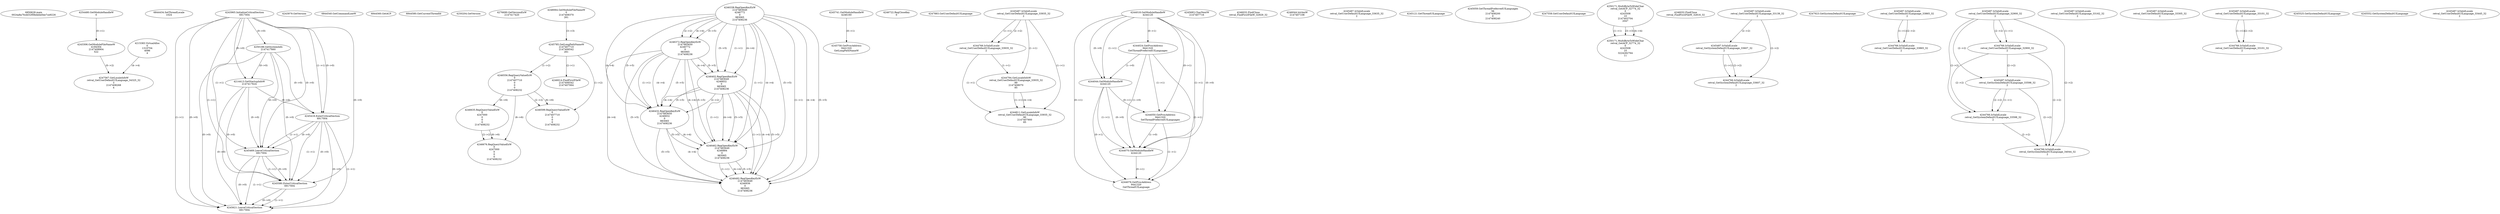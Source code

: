 // Global SCDG with merge call
digraph {
	0 [label="6850628.main
0024a8a7fcdd32f0fedebe0ee7ce9226"]
	1 [label="4254480.GetModuleHandleW
0"]
	2 [label="6844434.SetThreadLocale
1024"]
	3 [label="4243965.InitializeCriticalSection
6917004"]
	4 [label="4243979.GetVersion
"]
	5 [label="4250188.GetSystemInfo
2147417660"]
	3 -> 5 [label="(0-->0)"]
	6 [label="6844540.GetCommandLineW
"]
	7 [label="4214413.GetStartupInfoW
2147417624"]
	3 -> 7 [label="(0-->0)"]
	5 -> 7 [label="(0-->0)"]
	8 [label="6844560.GetACP
"]
	9 [label="6844580.GetCurrentThreadId
"]
	10 [label="4250204.GetVersion
"]
	11 [label="4276690.GetVersionExW
2147417420"]
	12 [label="4243306.GetModuleFileNameW
4194304
2147408904
522"]
	1 -> 12 [label="(0-->1)"]
	13 [label="4248064.GetModuleFileNameW
0
2147408370
261"]
	14 [label="4215383.VirtualAlloc
0
1310704
4096
4"]
	15 [label="4246338.RegOpenKeyExW
2147483649
4246772
0
983065
2147408236"]
	16 [label="4246372.RegOpenKeyExW
2147483650
4246772
0
983065
2147408236"]
	15 -> 16 [label="(2-->2)"]
	15 -> 16 [label="(4-->4)"]
	15 -> 16 [label="(5-->5)"]
	17 [label="4246402.RegOpenKeyExW
2147483649
4246832
0
983065
2147408236"]
	15 -> 17 [label="(1-->1)"]
	15 -> 17 [label="(4-->4)"]
	16 -> 17 [label="(4-->4)"]
	15 -> 17 [label="(5-->5)"]
	16 -> 17 [label="(5-->5)"]
	18 [label="4245741.GetModuleHandleW
4246160"]
	19 [label="4245758.GetProcAddress
9441320
GetLongPathNameW"]
	18 -> 19 [label="(0-->1)"]
	20 [label="4245785.GetLongPathNameW
2147407710
2147406542
261"]
	13 -> 20 [label="(3-->3)"]
	21 [label="4246556.RegQueryValueExW
0
2147407710
0
0
0
2147408232"]
	20 -> 21 [label="(1-->2)"]
	22 [label="4246635.RegQueryValueExW
0
4247000
0
0
0
2147408232"]
	21 -> 22 [label="(6-->6)"]
	23 [label="4246676.RegQueryValueExW
0
4247000
0
0
0
2147408232"]
	22 -> 23 [label="(2-->2)"]
	21 -> 23 [label="(6-->6)"]
	22 -> 23 [label="(6-->6)"]
	24 [label="4246722.RegCloseKey
0"]
	25 [label="4247883.GetUserDefaultUILanguage
"]
	26 [label="4245418.EnterCriticalSection
6917004"]
	3 -> 26 [label="(1-->1)"]
	3 -> 26 [label="(0-->0)"]
	5 -> 26 [label="(0-->0)"]
	7 -> 26 [label="(0-->0)"]
	27 [label="4245469.LeaveCriticalSection
6917004"]
	3 -> 27 [label="(1-->1)"]
	26 -> 27 [label="(1-->1)"]
	3 -> 27 [label="(0-->0)"]
	5 -> 27 [label="(0-->0)"]
	7 -> 27 [label="(0-->0)"]
	26 -> 27 [label="(0-->0)"]
	28 [label="4245487.IsValidLocale
retval_GetUserDefaultUILanguage_33935_32
2"]
	29 [label="4244018.GetModuleHandleW
4244120"]
	30 [label="4244024.GetProcAddress
9441320
GetThreadPreferredUILanguages"]
	29 -> 30 [label="(0-->1)"]
	31 [label="4244044.GetModuleHandleW
4244120"]
	29 -> 31 [label="(1-->1)"]
	29 -> 31 [label="(0-->0)"]
	30 -> 31 [label="(1-->0)"]
	32 [label="4244050.GetProcAddress
9441320
SetThreadPreferredUILanguages"]
	29 -> 32 [label="(0-->1)"]
	30 -> 32 [label="(1-->1)"]
	31 -> 32 [label="(0-->1)"]
	33 [label="4244070.GetModuleHandleW
4244120"]
	29 -> 33 [label="(1-->1)"]
	31 -> 33 [label="(1-->1)"]
	29 -> 33 [label="(0-->0)"]
	30 -> 33 [label="(1-->0)"]
	31 -> 33 [label="(0-->0)"]
	32 -> 33 [label="(1-->0)"]
	34 [label="4244076.GetProcAddress
9441320
GetThreadUILanguage"]
	29 -> 34 [label="(0-->1)"]
	30 -> 34 [label="(1-->1)"]
	31 -> 34 [label="(0-->1)"]
	32 -> 34 [label="(1-->1)"]
	33 -> 34 [label="(0-->1)"]
	35 [label="4245683.CharNextW
2147407716"]
	36 [label="4246014.FindFirstFileW
2147406542
2147407064"]
	20 -> 36 [label="(2-->1)"]
	37 [label="4246032.FindClose
retval_FindFirstFileW_32929_32"]
	38 [label="4246044.lstrlenW
2147407108"]
	39 [label="4245487.IsValidLocale
retval_GetUserDefaultUILanguage_33635_32
2"]
	40 [label="4245121.GetThreadUILanguage
"]
	41 [label="4245059.GetThreadPreferredUILanguages
56
2147408200
0
2147408240"]
	42 [label="4245580.EnterCriticalSection
6917004"]
	3 -> 42 [label="(1-->1)"]
	26 -> 42 [label="(1-->1)"]
	27 -> 42 [label="(1-->1)"]
	3 -> 42 [label="(0-->0)"]
	5 -> 42 [label="(0-->0)"]
	7 -> 42 [label="(0-->0)"]
	26 -> 42 [label="(0-->0)"]
	27 -> 42 [label="(0-->0)"]
	43 [label="4245621.LeaveCriticalSection
6917004"]
	3 -> 43 [label="(1-->1)"]
	26 -> 43 [label="(1-->1)"]
	27 -> 43 [label="(1-->1)"]
	42 -> 43 [label="(1-->1)"]
	3 -> 43 [label="(0-->0)"]
	5 -> 43 [label="(0-->0)"]
	7 -> 43 [label="(0-->0)"]
	26 -> 43 [label="(0-->0)"]
	27 -> 43 [label="(0-->0)"]
	42 -> 43 [label="(0-->0)"]
	44 [label="4247558.GetUserDefaultUILanguage
"]
	45 [label="4247567.GetLocaleInfoW
retval_GetUserDefaultUILanguage_34325_32
3
2147408268
4"]
	12 -> 45 [label="(0-->2)"]
	14 -> 45 [label="(4-->4)"]
	46 [label="4250171.MultiByteToWideChar
retval_GetACP_32774_32
0
4243508
10
2147403704
2047"]
	47 [label="4250171.MultiByteToWideChar
retval_GetACP_32774_32
0
4243508
10
3224282764
11"]
	46 -> 47 [label="(1-->1)"]
	46 -> 47 [label="(3-->3)"]
	46 -> 47 [label="(4-->4)"]
	48 [label="4244766.IsValidLocale
retval_GetUserDefaultUILanguage_33935_32
2"]
	28 -> 48 [label="(1-->1)"]
	28 -> 48 [label="(2-->2)"]
	49 [label="4244794.GetLocaleInfoW
retval_GetUserDefaultUILanguage_33935_32
89
2147408070
85"]
	28 -> 49 [label="(1-->1)"]
	48 -> 49 [label="(1-->1)"]
	50 [label="4244811.GetLocaleInfoW
retval_GetUserDefaultUILanguage_33935_32
90
2147407900
85"]
	28 -> 50 [label="(1-->1)"]
	48 -> 50 [label="(1-->1)"]
	49 -> 50 [label="(1-->1)"]
	49 -> 50 [label="(4-->4)"]
	51 [label="4246032.FindClose
retval_FindFirstFileW_32816_32"]
	52 [label="4245487.IsValidLocale
retval_GetUserDefaultUILanguage_33139_32
2"]
	53 [label="4247923.GetSystemDefaultUILanguage
"]
	54 [label="4245487.IsValidLocale
retval_GetSystemDefaultUILanguage_33607_32
2"]
	52 -> 54 [label="(2-->2)"]
	55 [label="4245487.IsValidLocale
retval_GetUserDefaultUILanguage_33865_32
2"]
	56 [label="4244766.IsValidLocale
retval_GetUserDefaultUILanguage_33865_32
2"]
	55 -> 56 [label="(1-->1)"]
	55 -> 56 [label="(2-->2)"]
	57 [label="4246599.RegQueryValueExW
0
2147407710
0
0
0
2147408232"]
	20 -> 57 [label="(1-->2)"]
	21 -> 57 [label="(2-->2)"]
	21 -> 57 [label="(6-->6)"]
	58 [label="4245487.IsValidLocale
retval_GetUserDefaultUILanguage_32900_32
2"]
	59 [label="4245487.IsValidLocale
retval_GetUserDefaultUILanguage_33162_32
2"]
	60 [label="4245487.IsValidLocale
retval_GetUserDefaultUILanguage_33305_32
2"]
	61 [label="4245487.IsValidLocale
retval_GetUserDefaultUILanguage_33101_32
2"]
	62 [label="4244766.IsValidLocale
retval_GetUserDefaultUILanguage_33101_32
2"]
	61 -> 62 [label="(1-->1)"]
	61 -> 62 [label="(2-->2)"]
	63 [label="4245525.GetSystemDefaultUILanguage
"]
	64 [label="4245552.GetSystemDefaultUILanguage
"]
	65 [label="4244766.IsValidLocale
retval_GetUserDefaultUILanguage_32900_32
2"]
	58 -> 65 [label="(1-->1)"]
	58 -> 65 [label="(2-->2)"]
	66 [label="4246432.RegOpenKeyExW
2147483650
4246832
0
983065
2147408236"]
	16 -> 66 [label="(1-->1)"]
	17 -> 66 [label="(2-->2)"]
	15 -> 66 [label="(4-->4)"]
	16 -> 66 [label="(4-->4)"]
	17 -> 66 [label="(4-->4)"]
	15 -> 66 [label="(5-->5)"]
	16 -> 66 [label="(5-->5)"]
	17 -> 66 [label="(5-->5)"]
	67 [label="4246462.RegOpenKeyExW
2147483649
4246884
0
983065
2147408236"]
	15 -> 67 [label="(1-->1)"]
	17 -> 67 [label="(1-->1)"]
	15 -> 67 [label="(4-->4)"]
	16 -> 67 [label="(4-->4)"]
	17 -> 67 [label="(4-->4)"]
	66 -> 67 [label="(4-->4)"]
	15 -> 67 [label="(5-->5)"]
	16 -> 67 [label="(5-->5)"]
	17 -> 67 [label="(5-->5)"]
	66 -> 67 [label="(5-->5)"]
	68 [label="4246492.RegOpenKeyExW
2147483649
4246936
0
983065
2147408236"]
	15 -> 68 [label="(1-->1)"]
	17 -> 68 [label="(1-->1)"]
	67 -> 68 [label="(1-->1)"]
	15 -> 68 [label="(4-->4)"]
	16 -> 68 [label="(4-->4)"]
	17 -> 68 [label="(4-->4)"]
	66 -> 68 [label="(4-->4)"]
	67 -> 68 [label="(4-->4)"]
	15 -> 68 [label="(5-->5)"]
	16 -> 68 [label="(5-->5)"]
	17 -> 68 [label="(5-->5)"]
	66 -> 68 [label="(5-->5)"]
	67 -> 68 [label="(5-->5)"]
	69 [label="4245487.IsValidLocale
retval_GetUserDefaultUILanguage_33445_32
2"]
	70 [label="4244766.IsValidLocale
retval_GetSystemDefaultUILanguage_33607_32
2"]
	54 -> 70 [label="(1-->1)"]
	52 -> 70 [label="(2-->2)"]
	54 -> 70 [label="(2-->2)"]
	71 [label="4245487.IsValidLocale
retval_GetSystemDefaultUILanguage_33598_32
2"]
	58 -> 71 [label="(2-->2)"]
	65 -> 71 [label="(2-->2)"]
	72 [label="4244766.IsValidLocale
retval_GetSystemDefaultUILanguage_33598_32
2"]
	71 -> 72 [label="(1-->1)"]
	58 -> 72 [label="(2-->2)"]
	65 -> 72 [label="(2-->2)"]
	71 -> 72 [label="(2-->2)"]
	73 [label="4244766.IsValidLocale
retval_GetSystemDefaultUILanguage_34044_32
2"]
	58 -> 73 [label="(2-->2)"]
	65 -> 73 [label="(2-->2)"]
	71 -> 73 [label="(2-->2)"]
	72 -> 73 [label="(2-->2)"]
}
